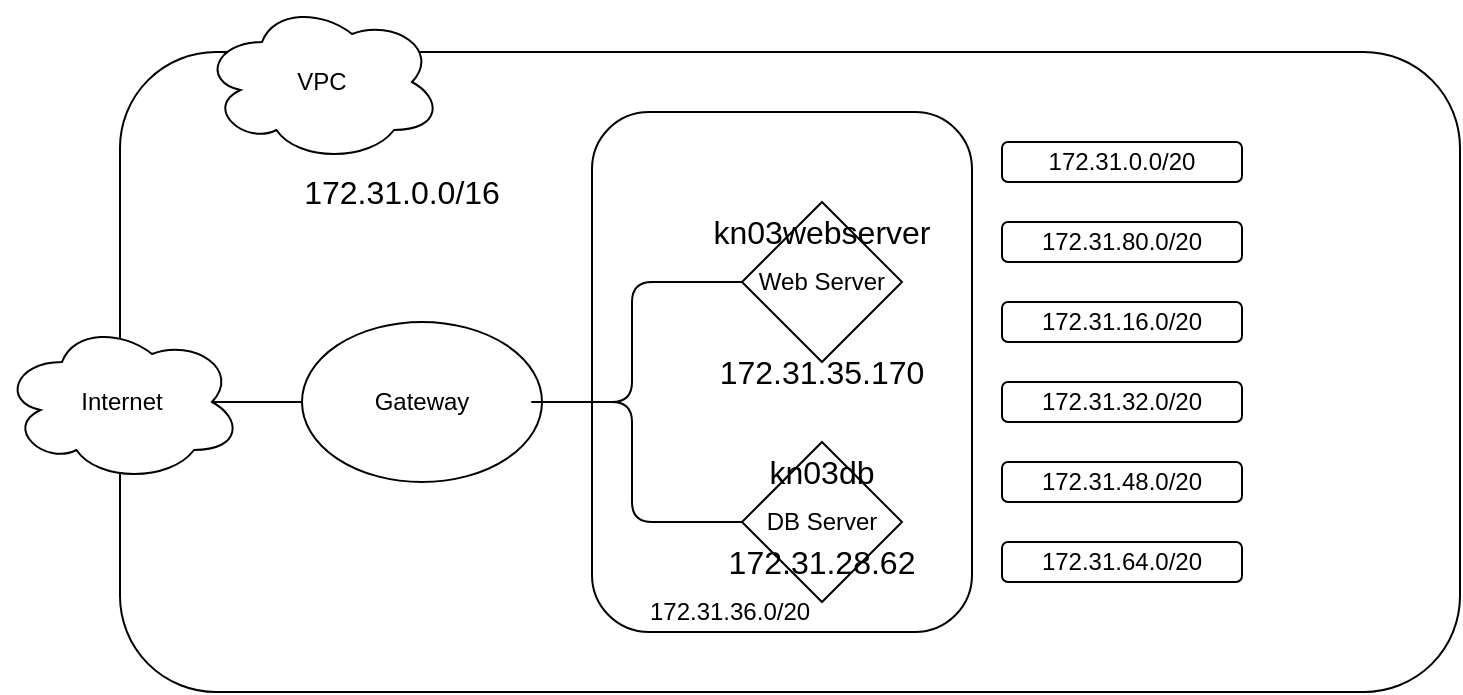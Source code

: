 <mxfile version="20.8.16" type="device"><diagram name="Seite-1" id="RLzzu-rg89y0NoOAYF3Z"><mxGraphModel dx="1236" dy="639" grid="1" gridSize="10" guides="1" tooltips="1" connect="1" arrows="1" fold="1" page="1" pageScale="1" pageWidth="827" pageHeight="1169" math="0" shadow="0"><root><mxCell id="0"/><mxCell id="1" parent="0"/><mxCell id="cnVXgy232bm8w3DM_fN3-5" value="" style="rounded=1;whiteSpace=wrap;html=1;" parent="1" vertex="1"><mxGeometry x="79" y="85" width="670" height="320" as="geometry"/></mxCell><mxCell id="cnVXgy232bm8w3DM_fN3-1" value="Internet" style="ellipse;shape=cloud;whiteSpace=wrap;html=1;" parent="1" vertex="1"><mxGeometry x="20" y="220" width="120" height="80" as="geometry"/></mxCell><mxCell id="cnVXgy232bm8w3DM_fN3-3" value="Gateway" style="ellipse;whiteSpace=wrap;html=1;" parent="1" vertex="1"><mxGeometry x="170" y="220" width="120" height="80" as="geometry"/></mxCell><mxCell id="cnVXgy232bm8w3DM_fN3-4" value="" style="endArrow=none;html=1;rounded=0;exitX=0.875;exitY=0.5;exitDx=0;exitDy=0;exitPerimeter=0;entryX=0;entryY=0.5;entryDx=0;entryDy=0;" parent="1" source="cnVXgy232bm8w3DM_fN3-1" target="cnVXgy232bm8w3DM_fN3-3" edge="1"><mxGeometry width="50" height="50" relative="1" as="geometry"><mxPoint x="370" y="290" as="sourcePoint"/><mxPoint x="180" y="260" as="targetPoint"/></mxGeometry></mxCell><mxCell id="cnVXgy232bm8w3DM_fN3-6" value="VPC" style="ellipse;shape=cloud;whiteSpace=wrap;html=1;" parent="1" vertex="1"><mxGeometry x="120" y="60" width="120" height="80" as="geometry"/></mxCell><mxCell id="cnVXgy232bm8w3DM_fN3-7" value="" style="rounded=1;whiteSpace=wrap;html=1;rotation=90;" parent="1" vertex="1"><mxGeometry x="280" y="150" width="260" height="190" as="geometry"/></mxCell><mxCell id="cnVXgy232bm8w3DM_fN3-14" value="" style="shape=curlyBracket;whiteSpace=wrap;html=1;rounded=1;labelPosition=left;verticalLabelPosition=middle;align=right;verticalAlign=middle;" parent="1" vertex="1"><mxGeometry x="280" y="200" width="110" height="120" as="geometry"/></mxCell><mxCell id="cnVXgy232bm8w3DM_fN3-15" value="Web Server" style="rhombus;whiteSpace=wrap;html=1;" parent="1" vertex="1"><mxGeometry x="390" y="160" width="80" height="80" as="geometry"/></mxCell><mxCell id="cnVXgy232bm8w3DM_fN3-16" value="DB Server" style="rhombus;whiteSpace=wrap;html=1;" parent="1" vertex="1"><mxGeometry x="390" y="280" width="80" height="80" as="geometry"/></mxCell><mxCell id="cnVXgy232bm8w3DM_fN3-17" value="172.31.36.0/20" style="text;html=1;strokeColor=none;fillColor=none;align=center;verticalAlign=middle;whiteSpace=wrap;rounded=0;" parent="1" vertex="1"><mxGeometry x="354" y="350" width="60" height="30" as="geometry"/></mxCell><mxCell id="xLTrx4nphH1HLy7kTNor-1" value="172.31.0.0/20" style="rounded=1;whiteSpace=wrap;html=1;" parent="1" vertex="1"><mxGeometry x="520" y="130" width="120" height="20" as="geometry"/></mxCell><mxCell id="xLTrx4nphH1HLy7kTNor-2" value="172.31.16.0/20" style="rounded=1;whiteSpace=wrap;html=1;" parent="1" vertex="1"><mxGeometry x="520" y="210" width="120" height="20" as="geometry"/></mxCell><mxCell id="xLTrx4nphH1HLy7kTNor-3" value="172.31.80.0/20" style="rounded=1;whiteSpace=wrap;html=1;" parent="1" vertex="1"><mxGeometry x="520" y="170" width="120" height="20" as="geometry"/></mxCell><mxCell id="xLTrx4nphH1HLy7kTNor-4" value="172.31.32.0/20" style="rounded=1;whiteSpace=wrap;html=1;" parent="1" vertex="1"><mxGeometry x="520" y="250" width="120" height="20" as="geometry"/></mxCell><mxCell id="xLTrx4nphH1HLy7kTNor-5" value="172.31.48.0/20" style="rounded=1;whiteSpace=wrap;html=1;" parent="1" vertex="1"><mxGeometry x="520" y="290" width="120" height="20" as="geometry"/></mxCell><mxCell id="xLTrx4nphH1HLy7kTNor-6" value="172.31.64.0/20" style="rounded=1;whiteSpace=wrap;html=1;" parent="1" vertex="1"><mxGeometry x="520" y="330" width="120" height="20" as="geometry"/></mxCell><mxCell id="60MODweukxnUuO-GaerW-1" value="172.31.0.0/16" style="text;html=1;strokeColor=none;fillColor=none;align=center;verticalAlign=middle;whiteSpace=wrap;rounded=0;fontSize=16;" vertex="1" parent="1"><mxGeometry x="190" y="140" width="60" height="30" as="geometry"/></mxCell><mxCell id="60MODweukxnUuO-GaerW-2" value="172.31.35.170" style="text;html=1;strokeColor=none;fillColor=none;align=center;verticalAlign=middle;whiteSpace=wrap;rounded=0;fontSize=16;" vertex="1" parent="1"><mxGeometry x="400" y="230" width="60" height="30" as="geometry"/></mxCell><mxCell id="60MODweukxnUuO-GaerW-3" value="kn03webserver" style="text;html=1;strokeColor=none;fillColor=none;align=center;verticalAlign=middle;whiteSpace=wrap;rounded=0;fontSize=16;" vertex="1" parent="1"><mxGeometry x="400" y="160" width="60" height="30" as="geometry"/></mxCell><mxCell id="60MODweukxnUuO-GaerW-4" value="kn03db" style="text;html=1;strokeColor=none;fillColor=none;align=center;verticalAlign=middle;whiteSpace=wrap;rounded=0;fontSize=16;" vertex="1" parent="1"><mxGeometry x="400" y="280" width="60" height="30" as="geometry"/></mxCell><mxCell id="60MODweukxnUuO-GaerW-5" value="172.31.28.62" style="text;html=1;strokeColor=none;fillColor=none;align=center;verticalAlign=middle;whiteSpace=wrap;rounded=0;fontSize=16;" vertex="1" parent="1"><mxGeometry x="400" y="325" width="60" height="30" as="geometry"/></mxCell></root></mxGraphModel></diagram></mxfile>